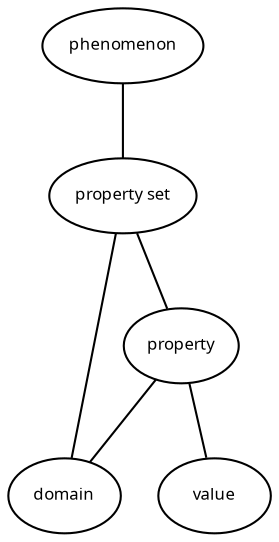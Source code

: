 digraph conceptual_data_model {

    // -------------------------------------------------------------------------
    graph [
        bgcolor=transparent
        splines=true
        overlap=scale
    ];

    node [
        // shape=record
        fontname=Verdana
        fontsize=8
        style=filled
        fillcolor=white
        target=_parent
    ];

    edge [
        dir="both"
        arrowtail=none
        arrowhead=none
        fontname=Verdana
        fontsize=8
    ];


    // -------------------------------------------------------------------------
    phenomenon [
        label=
            "phenomenon"
        URL="md_phenomenon.html"
    ];

    property_set [
        label=
            "property set"
        URL="md_property_set.html"
    ];

    property [
        label=
            "property"
        URL="md_property.html"
    ];

    domain [
        label=
            "domain"
        URL="md_domain.html"
    ];

    value [
        label=
            "value"
        URL="md_value.html"
    ];


    // -------------------------------------------------------------------------
    phenomenon -> property_set [
    ];

    property_set -> domain [
    ];

    property_set -> property [
    ];

    property -> domain [
    ];

    property -> value [
    ];

}
